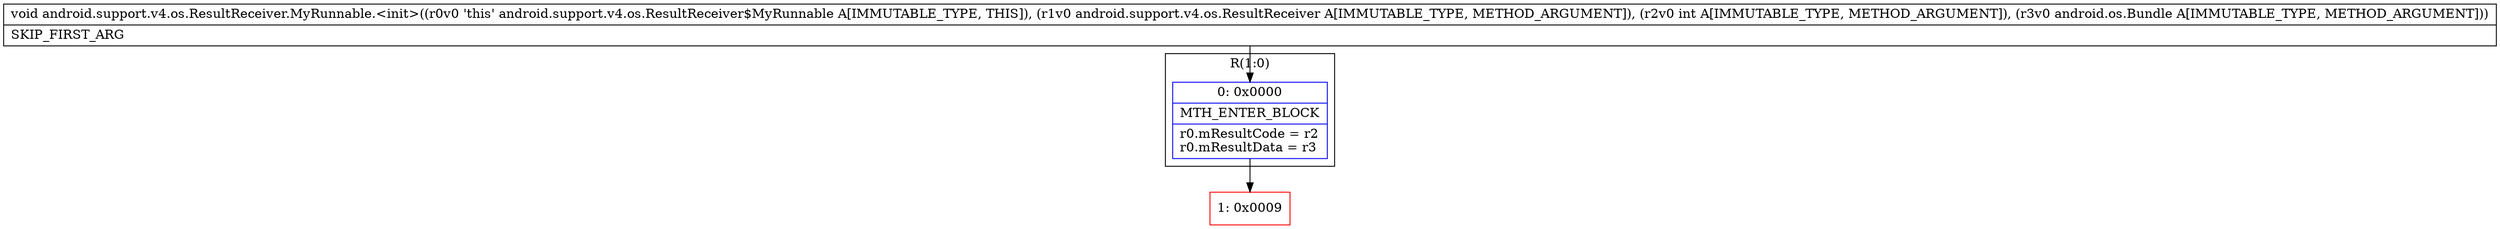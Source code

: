 digraph "CFG forandroid.support.v4.os.ResultReceiver.MyRunnable.\<init\>(Landroid\/support\/v4\/os\/ResultReceiver;ILandroid\/os\/Bundle;)V" {
subgraph cluster_Region_1712077662 {
label = "R(1:0)";
node [shape=record,color=blue];
Node_0 [shape=record,label="{0\:\ 0x0000|MTH_ENTER_BLOCK\l|r0.mResultCode = r2\lr0.mResultData = r3\l}"];
}
Node_1 [shape=record,color=red,label="{1\:\ 0x0009}"];
MethodNode[shape=record,label="{void android.support.v4.os.ResultReceiver.MyRunnable.\<init\>((r0v0 'this' android.support.v4.os.ResultReceiver$MyRunnable A[IMMUTABLE_TYPE, THIS]), (r1v0 android.support.v4.os.ResultReceiver A[IMMUTABLE_TYPE, METHOD_ARGUMENT]), (r2v0 int A[IMMUTABLE_TYPE, METHOD_ARGUMENT]), (r3v0 android.os.Bundle A[IMMUTABLE_TYPE, METHOD_ARGUMENT]))  | SKIP_FIRST_ARG\l}"];
MethodNode -> Node_0;
Node_0 -> Node_1;
}

